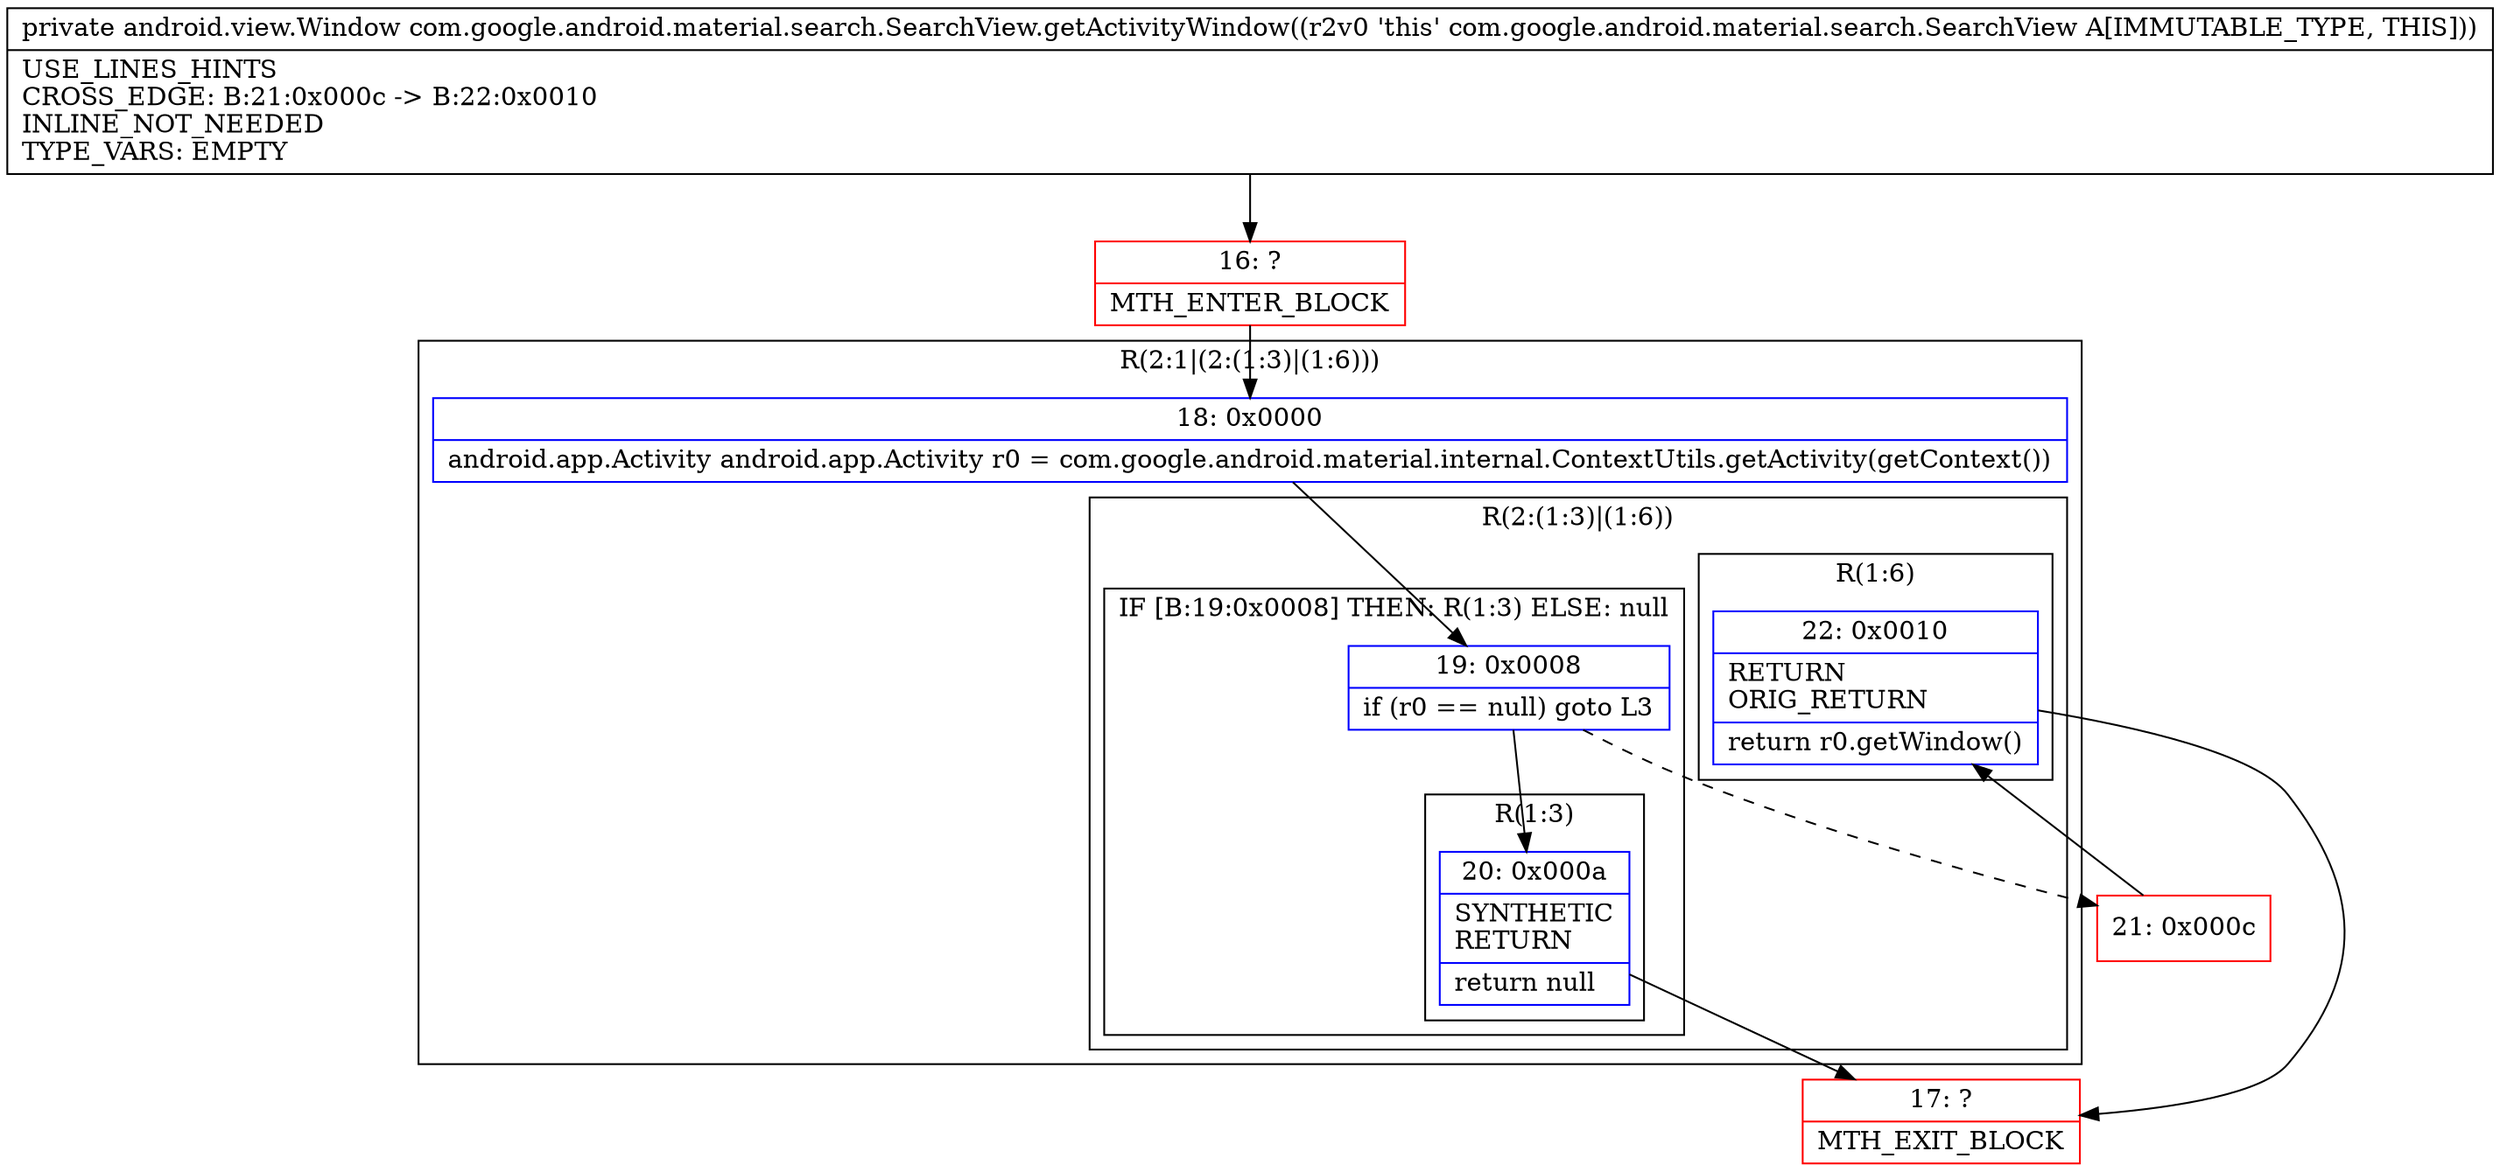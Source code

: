 digraph "CFG forcom.google.android.material.search.SearchView.getActivityWindow()Landroid\/view\/Window;" {
subgraph cluster_Region_502745715 {
label = "R(2:1|(2:(1:3)|(1:6)))";
node [shape=record,color=blue];
Node_18 [shape=record,label="{18\:\ 0x0000|android.app.Activity android.app.Activity r0 = com.google.android.material.internal.ContextUtils.getActivity(getContext())\l}"];
subgraph cluster_Region_541691783 {
label = "R(2:(1:3)|(1:6))";
node [shape=record,color=blue];
subgraph cluster_IfRegion_1820624655 {
label = "IF [B:19:0x0008] THEN: R(1:3) ELSE: null";
node [shape=record,color=blue];
Node_19 [shape=record,label="{19\:\ 0x0008|if (r0 == null) goto L3\l}"];
subgraph cluster_Region_9412288 {
label = "R(1:3)";
node [shape=record,color=blue];
Node_20 [shape=record,label="{20\:\ 0x000a|SYNTHETIC\lRETURN\l|return null\l}"];
}
}
subgraph cluster_Region_1471709785 {
label = "R(1:6)";
node [shape=record,color=blue];
Node_22 [shape=record,label="{22\:\ 0x0010|RETURN\lORIG_RETURN\l|return r0.getWindow()\l}"];
}
}
}
Node_16 [shape=record,color=red,label="{16\:\ ?|MTH_ENTER_BLOCK\l}"];
Node_17 [shape=record,color=red,label="{17\:\ ?|MTH_EXIT_BLOCK\l}"];
Node_21 [shape=record,color=red,label="{21\:\ 0x000c}"];
MethodNode[shape=record,label="{private android.view.Window com.google.android.material.search.SearchView.getActivityWindow((r2v0 'this' com.google.android.material.search.SearchView A[IMMUTABLE_TYPE, THIS]))  | USE_LINES_HINTS\lCROSS_EDGE: B:21:0x000c \-\> B:22:0x0010\lINLINE_NOT_NEEDED\lTYPE_VARS: EMPTY\l}"];
MethodNode -> Node_16;Node_18 -> Node_19;
Node_19 -> Node_20;
Node_19 -> Node_21[style=dashed];
Node_20 -> Node_17;
Node_22 -> Node_17;
Node_16 -> Node_18;
Node_21 -> Node_22;
}

